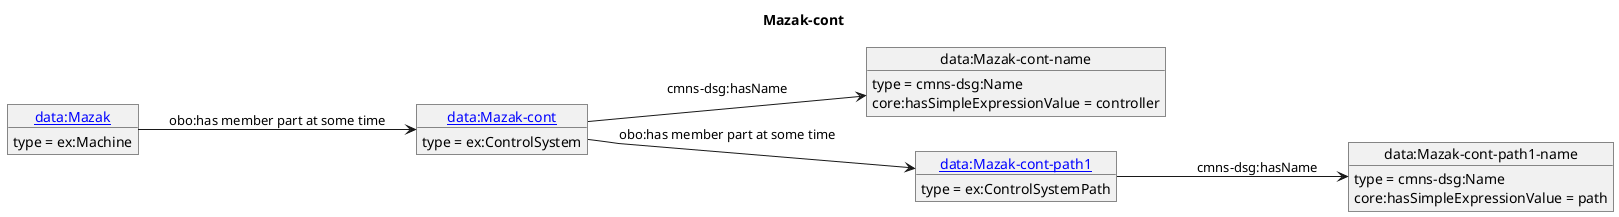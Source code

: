 @startuml
skinparam linetype polyline
left to right direction
title Mazak-cont
object "[[./Mazak-cont.html data:Mazak-cont]]" as o1 {
 type = ex:ControlSystem
 }
object "data:Mazak-cont-name" as o2 {
 type = cmns-dsg:Name
 }
object "[[./Mazak-cont-path1.html data:Mazak-cont-path1]]" as o3 {
 type = ex:ControlSystemPath
 }
object "data:Mazak-cont-path1-name" as o4 {
 type = cmns-dsg:Name
 }
object "[[./Mazak.html data:Mazak]]" as o5 {
 type = ex:Machine
 }
o1 --> o2 : cmns-dsg:hasName
o2 : core:hasSimpleExpressionValue = controller
o1 --> o3 : obo:has member part at some time
o3 --> o4 : cmns-dsg:hasName
o4 : core:hasSimpleExpressionValue = path
o5 --> o1 : obo:has member part at some time
@enduml
